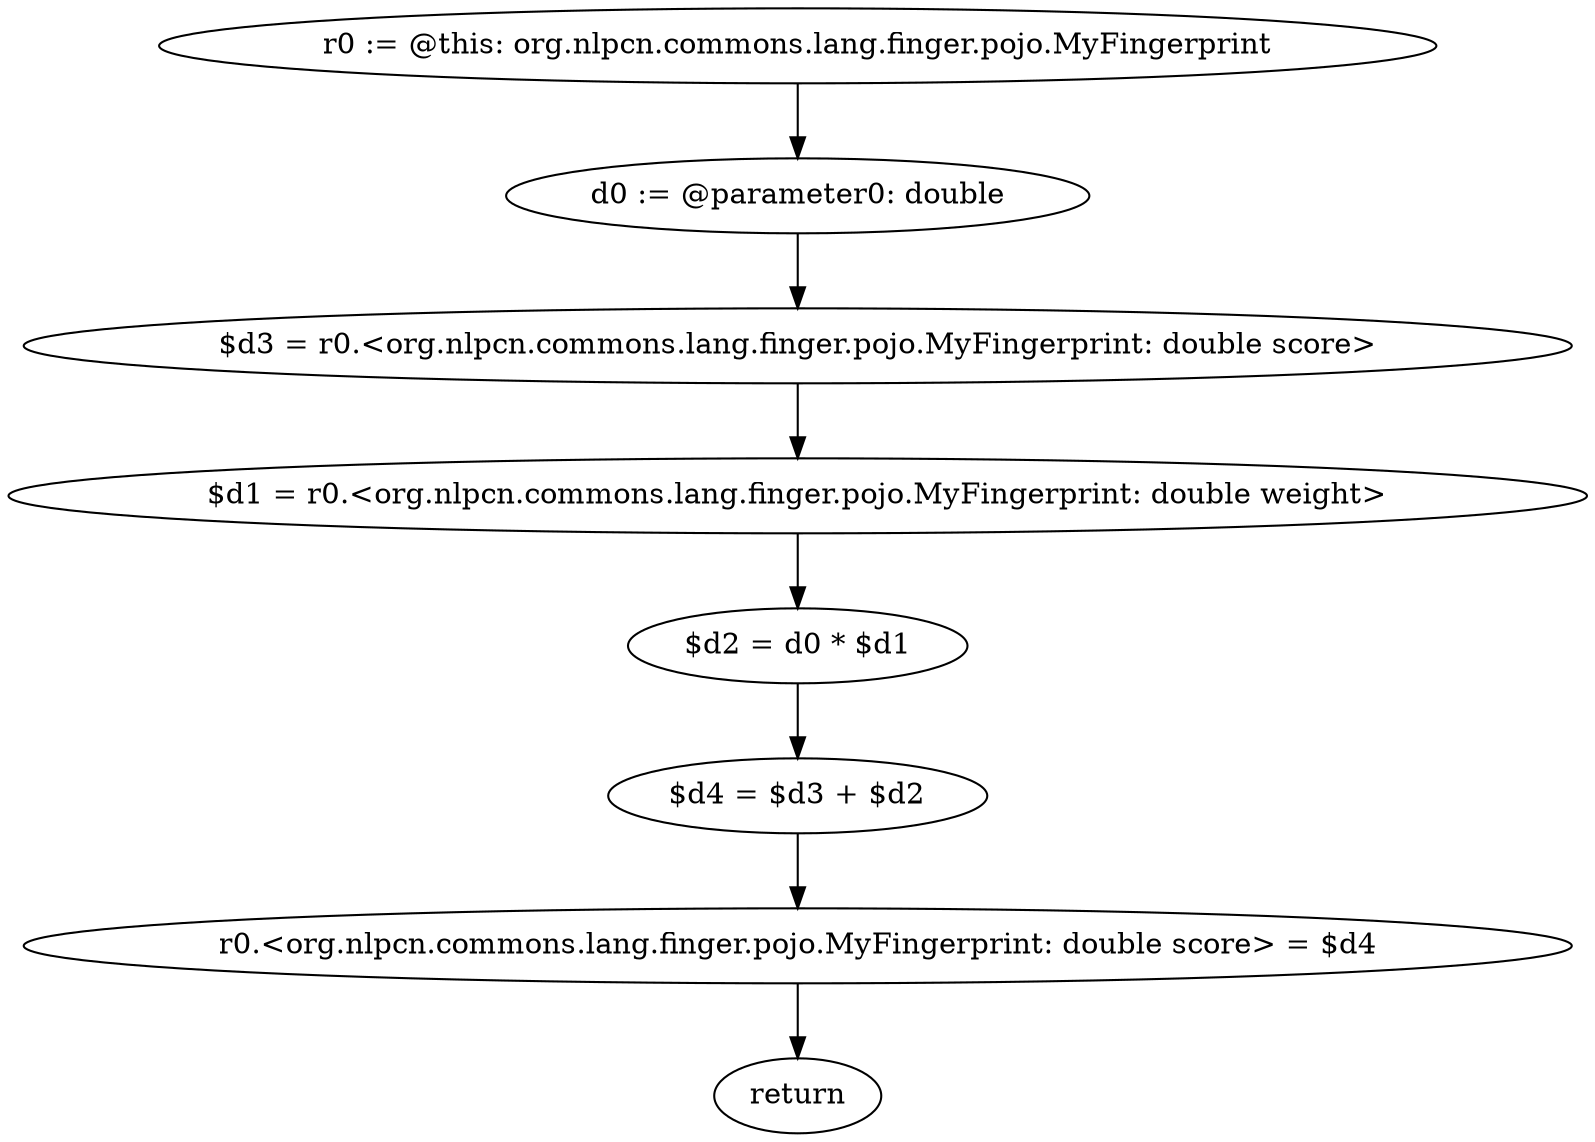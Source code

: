 digraph "unitGraph" {
    "r0 := @this: org.nlpcn.commons.lang.finger.pojo.MyFingerprint"
    "d0 := @parameter0: double"
    "$d3 = r0.<org.nlpcn.commons.lang.finger.pojo.MyFingerprint: double score>"
    "$d1 = r0.<org.nlpcn.commons.lang.finger.pojo.MyFingerprint: double weight>"
    "$d2 = d0 * $d1"
    "$d4 = $d3 + $d2"
    "r0.<org.nlpcn.commons.lang.finger.pojo.MyFingerprint: double score> = $d4"
    "return"
    "r0 := @this: org.nlpcn.commons.lang.finger.pojo.MyFingerprint"->"d0 := @parameter0: double";
    "d0 := @parameter0: double"->"$d3 = r0.<org.nlpcn.commons.lang.finger.pojo.MyFingerprint: double score>";
    "$d3 = r0.<org.nlpcn.commons.lang.finger.pojo.MyFingerprint: double score>"->"$d1 = r0.<org.nlpcn.commons.lang.finger.pojo.MyFingerprint: double weight>";
    "$d1 = r0.<org.nlpcn.commons.lang.finger.pojo.MyFingerprint: double weight>"->"$d2 = d0 * $d1";
    "$d2 = d0 * $d1"->"$d4 = $d3 + $d2";
    "$d4 = $d3 + $d2"->"r0.<org.nlpcn.commons.lang.finger.pojo.MyFingerprint: double score> = $d4";
    "r0.<org.nlpcn.commons.lang.finger.pojo.MyFingerprint: double score> = $d4"->"return";
}
